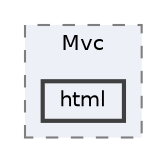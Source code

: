 digraph "Web/Modules/EleWise.ELMA.BPM.Web.Common/Mvc/html"
{
 // LATEX_PDF_SIZE
  bgcolor="transparent";
  edge [fontname=Helvetica,fontsize=10,labelfontname=Helvetica,labelfontsize=10];
  node [fontname=Helvetica,fontsize=10,shape=box,height=0.2,width=0.4];
  compound=true
  subgraph clusterdir_6d629e7fdda4240d931d5277658e3c0f {
    graph [ bgcolor="#edf0f7", pencolor="grey50", label="Mvc", fontname=Helvetica,fontsize=10 style="filled,dashed", URL="dir_6d629e7fdda4240d931d5277658e3c0f.html",tooltip=""]
  dir_2f569da19e40ae932e8738a713068abd [label="html", fillcolor="#edf0f7", color="grey25", style="filled,bold", URL="dir_2f569da19e40ae932e8738a713068abd.html",tooltip=""];
  }
}
